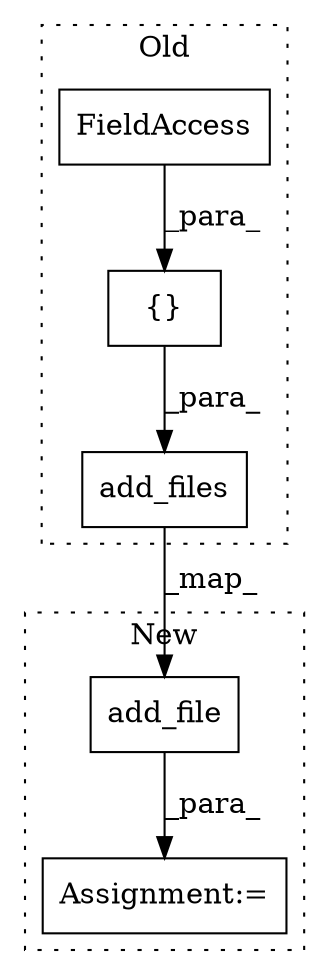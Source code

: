 digraph G {
subgraph cluster0 {
1 [label="add_files" a="32" s="2055,2101" l="10,1" shape="box"];
4 [label="{}" a="4" s="2094,2100" l="1,1" shape="box"];
5 [label="FieldAccess" a="22" s="2095" l="5" shape="box"];
label = "Old";
style="dotted";
}
subgraph cluster1 {
2 [label="add_file" a="32" s="3055,3090" l="9,1" shape="box"];
3 [label="Assignment:=" a="7" s="3045" l="1" shape="box"];
label = "New";
style="dotted";
}
1 -> 2 [label="_map_"];
2 -> 3 [label="_para_"];
4 -> 1 [label="_para_"];
5 -> 4 [label="_para_"];
}